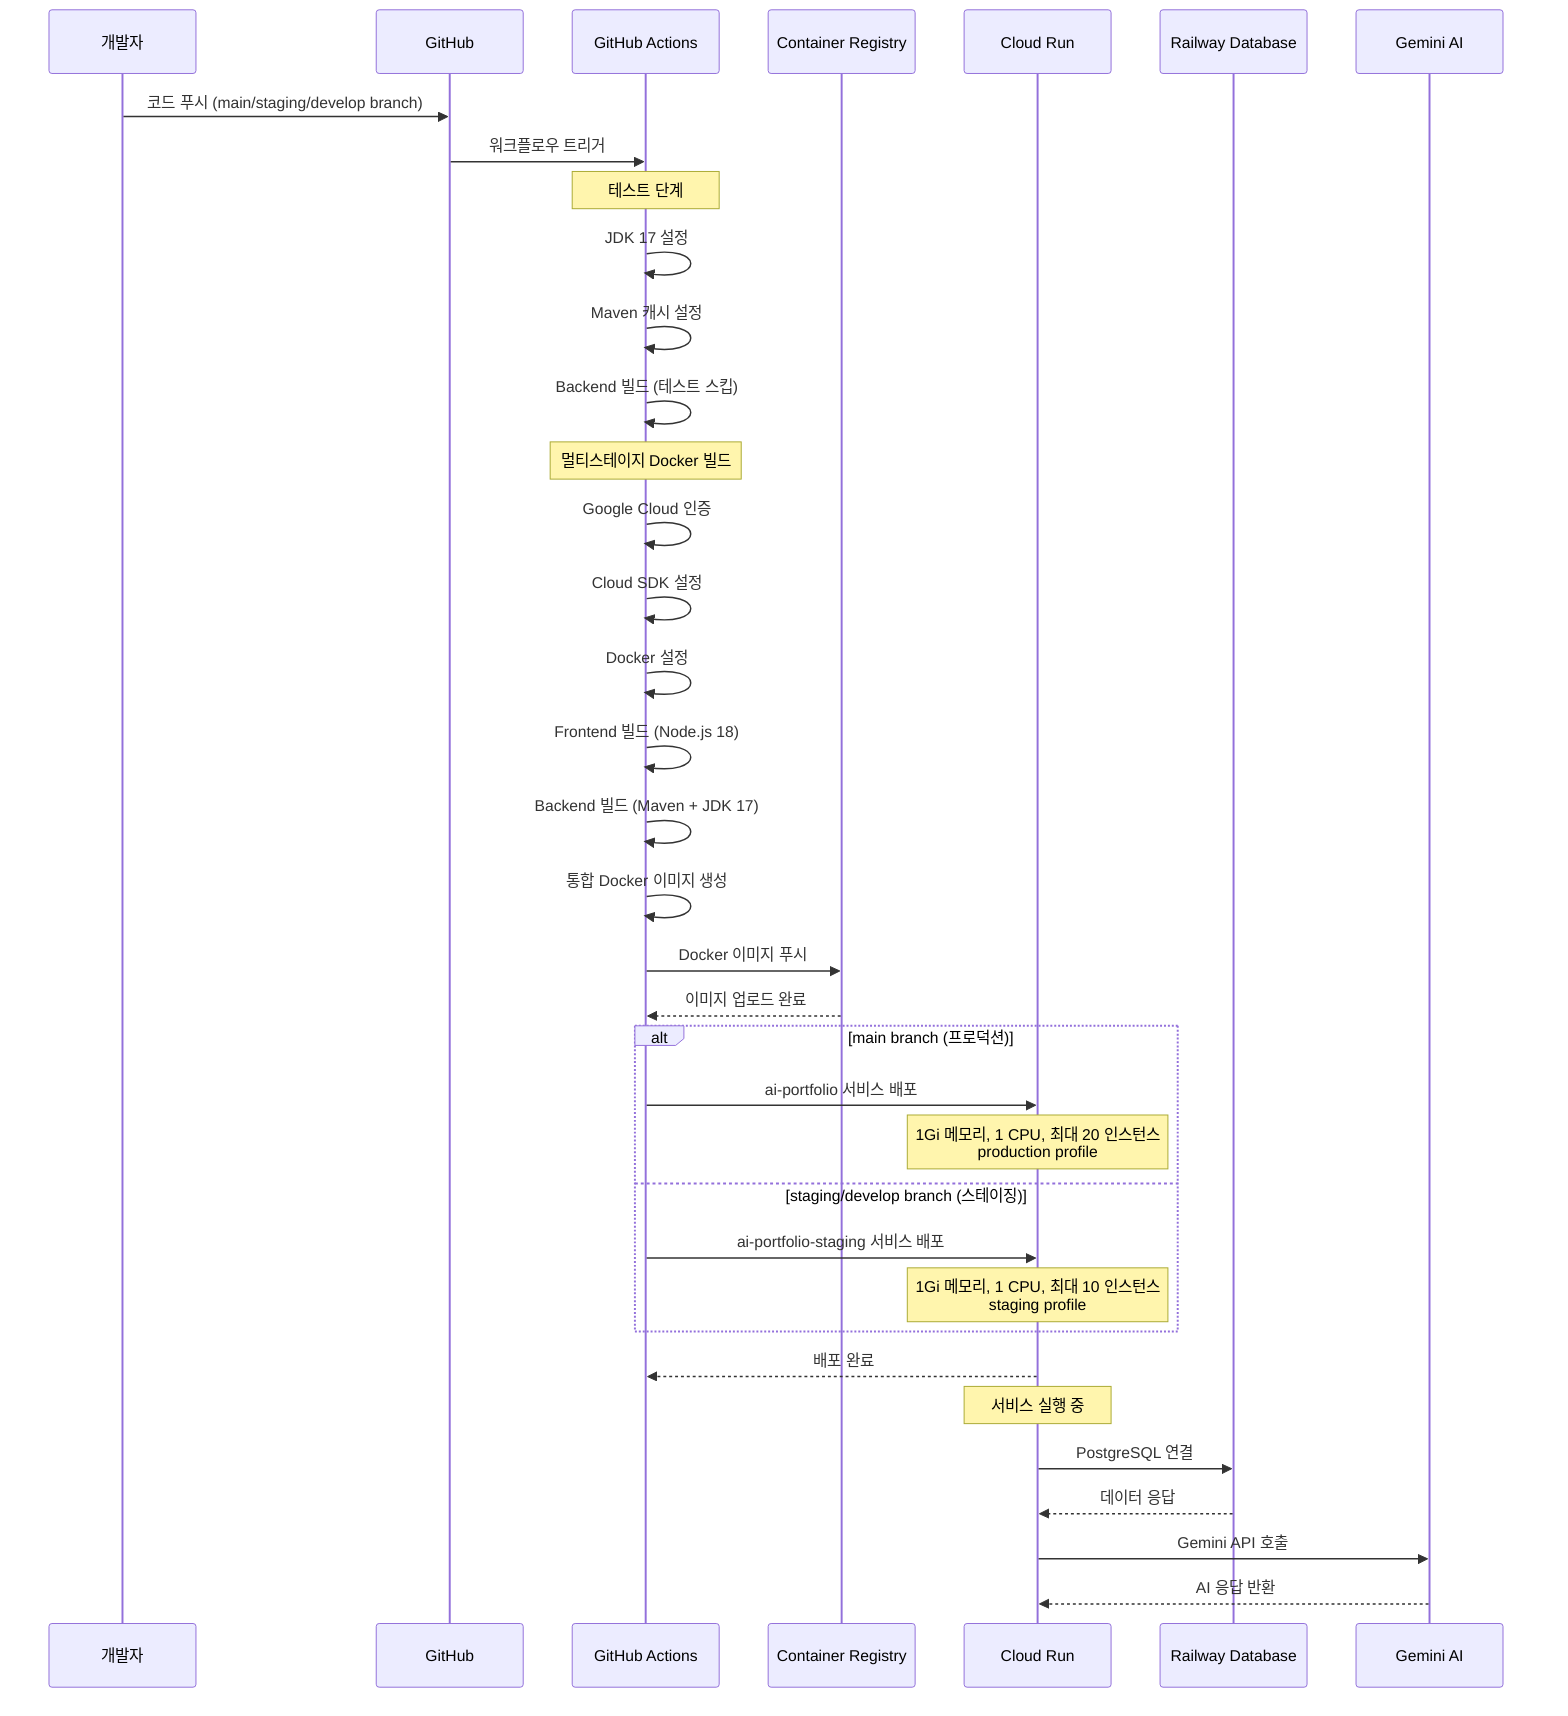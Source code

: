 sequenceDiagram
    participant Dev as 개발자
    participant GH as GitHub
    participant GA as GitHub Actions
    participant GCR as Container Registry
    participant CR as Cloud Run
    participant RailwayDB as Railway Database
    participant AI as Gemini AI

    Dev->>GH: 코드 푸시 (main/staging/develop branch)
    GH->>GA: 워크플로우 트리거
    
    Note over GA: 테스트 단계
    GA->>GA: JDK 17 설정
    GA->>GA: Maven 캐시 설정
    GA->>GA: Backend 빌드 (테스트 스킵)
    
    Note over GA: 멀티스테이지 Docker 빌드
    GA->>GA: Google Cloud 인증
    GA->>GA: Cloud SDK 설정
    GA->>GA: Docker 설정
    
    GA->>GA: Frontend 빌드 (Node.js 18)
    GA->>GA: Backend 빌드 (Maven + JDK 17)
    GA->>GA: 통합 Docker 이미지 생성
    
    GA->>GCR: Docker 이미지 푸시
    GCR-->>GA: 이미지 업로드 완료
    
    alt main branch (프로덕션)
        GA->>CR: ai-portfolio 서비스 배포
        Note over CR: 1Gi 메모리, 1 CPU, 최대 20 인스턴스<br/>production profile
    else staging/develop branch (스테이징)
        GA->>CR: ai-portfolio-staging 서비스 배포
        Note over CR: 1Gi 메모리, 1 CPU, 최대 10 인스턴스<br/>staging profile
    end
    
    CR-->>GA: 배포 완료
    
    Note over CR: 서비스 실행 중
    CR->>RailwayDB: PostgreSQL 연결
    RailwayDB-->>CR: 데이터 응답
    CR->>AI: Gemini API 호출
    AI-->>CR: AI 응답 반환